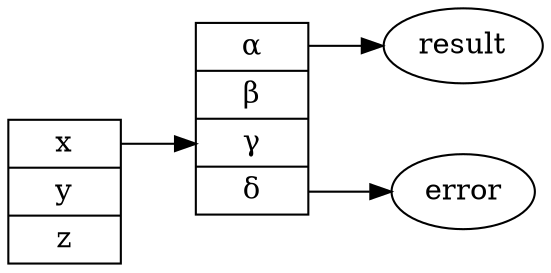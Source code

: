 digraph {
    rankdir=LR

    a[label="<atribut0>x| <atribut1>y| <atribut2>z"
      shape="record"]

    b[label="<atributA>&alpha;| <atributB>&beta;| <atributC>&gamma;| <atributD>&delta;"
      shape="record"]

    c[label="result"]

    d[label="error"]

    a:atribut0 -> b:atributC;
    b:atributA -> c;
    b:atributD -> d;
}
